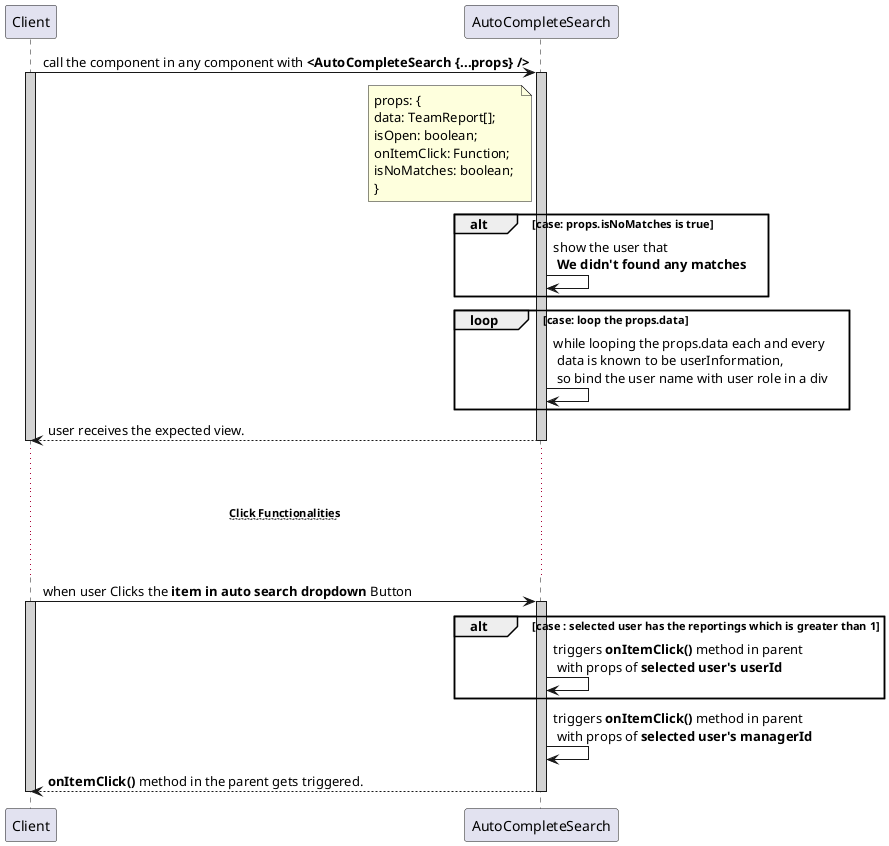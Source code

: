 @startuml autoComplete
participant Client
participant AutoCompleteSearch

Client -> AutoCompleteSearch : call the component in any component with **<AutoCompleteSearch {...props} />**
activate Client #D3D3D3
    activate AutoCompleteSearch #D3D3D3
        note left of AutoCompleteSearch : props: {\ndata: TeamReport[];\nisOpen: boolean;\nonItemClick: Function;\nisNoMatches: boolean; \n}
        alt case: props.isNoMatches is true
            AutoCompleteSearch -> AutoCompleteSearch : show the user that\n **We didn't found any matches**
        end
        loop case: loop the props.data
            AutoCompleteSearch -> AutoCompleteSearch : while looping the props.data each and every\n data is known to be userInformation,\n so bind the user name with user role in a div
        end
        Client <-- AutoCompleteSearch : user receives the expected view.
    deactivate AutoCompleteSearch
deactivate Client
... ...
...~~**Click Functionalities**~~ ...
... ...

Client -> AutoCompleteSearch : when user Clicks the **item in auto search dropdown** Button
activate Client #D3D3D3
    activate AutoCompleteSearch #D3D3D3
        alt case : selected user has the reportings which is greater than 1
            AutoCompleteSearch -> AutoCompleteSearch : triggers **onItemClick()** method in parent\n with props of **selected user's userId**
        end
        AutoCompleteSearch -> AutoCompleteSearch : triggers **onItemClick()** method in parent\n with props of **selected user's managerId**
        Client <--  AutoCompleteSearch : **onItemClick()** method in the parent gets triggered.
    deactivate AutoCompleteSearch
deactivate Client

@enduml